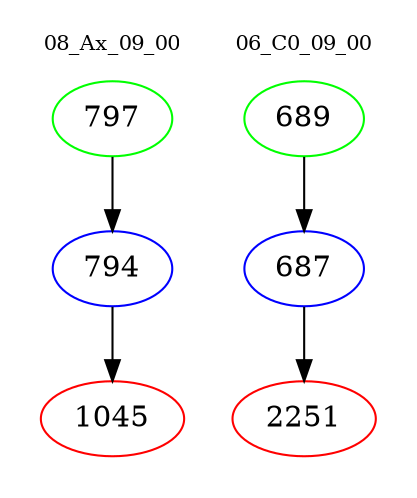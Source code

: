 digraph{
subgraph cluster_0 {
color = white
label = "08_Ax_09_00";
fontsize=10;
T0_797 [label="797", color="green"]
T0_797 -> T0_794 [color="black"]
T0_794 [label="794", color="blue"]
T0_794 -> T0_1045 [color="black"]
T0_1045 [label="1045", color="red"]
}
subgraph cluster_1 {
color = white
label = "06_C0_09_00";
fontsize=10;
T1_689 [label="689", color="green"]
T1_689 -> T1_687 [color="black"]
T1_687 [label="687", color="blue"]
T1_687 -> T1_2251 [color="black"]
T1_2251 [label="2251", color="red"]
}
}
